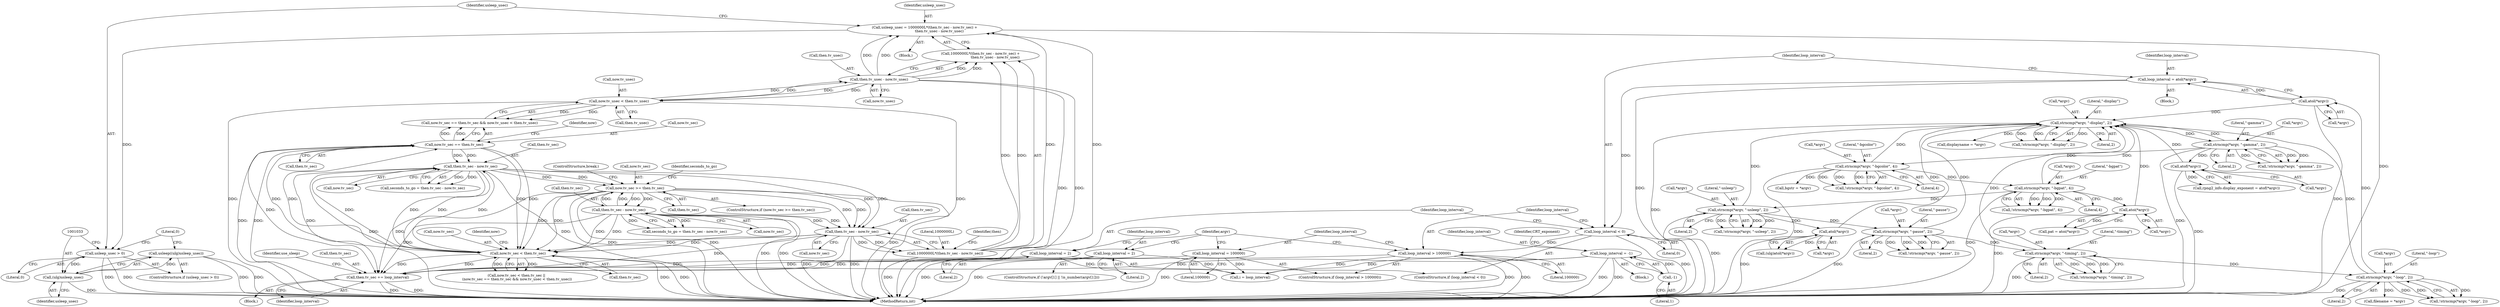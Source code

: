 digraph "0_Android_9d4853418ab2f754c2b63e091c29c5529b8b86ca_8@API" {
"1001031" [label="(Call,usleep((ulg)usleep_usec))"];
"1001032" [label="(Call,(ulg)usleep_usec)"];
"1001028" [label="(Call,usleep_usec > 0)"];
"1001008" [label="(Call,usleep_usec = 1000000L*(then.tv_sec - now.tv_sec) +\n                          then.tv_usec - now.tv_usec)"];
"1001011" [label="(Call,1000000L*(then.tv_sec - now.tv_sec))"];
"1001013" [label="(Call,then.tv_sec - now.tv_sec)"];
"1000987" [label="(Call,then.tv_sec - now.tv_sec)"];
"1000977" [label="(Call,now.tv_sec >= then.tv_sec)"];
"1000911" [label="(Call,then.tv_sec - now.tv_sec)"];
"1000889" [label="(Call,now.tv_sec == then.tv_sec)"];
"1000881" [label="(Call,now.tv_sec < then.tv_sec)"];
"1000808" [label="(Call,then.tv_sec += loop_interval)"];
"1000467" [label="(Call,loop_interval = 2)"];
"1000475" [label="(Call,loop_interval = 100000)"];
"1000451" [label="(Call,loop_interval = 2)"];
"1000472" [label="(Call,loop_interval > 100000)"];
"1000464" [label="(Call,loop_interval < 0)"];
"1000458" [label="(Call,loop_interval = atol(*argv))"];
"1000460" [label="(Call,atol(*argv))"];
"1000431" [label="(Call,strncmp(*argv, \"-loop\", 2))"];
"1000419" [label="(Call,strncmp(*argv, \"-timing\", 2))"];
"1000407" [label="(Call,strncmp(*argv, \"-pause\", 2))"];
"1000379" [label="(Call,strncmp(*argv, \"-usleep\", 2))"];
"1000338" [label="(Call,strncmp(*argv, \"-bgpat\", 4))"];
"1000295" [label="(Call,strncmp(*argv, \"-bgcolor\", 4))"];
"1000262" [label="(Call,strncmp(*argv, \"-gamma\", 2))"];
"1000241" [label="(Call,strncmp(*argv, \"-display\", 2))"];
"1000281" [label="(Call,atof(*argv))"];
"1000398" [label="(Call,atol(*argv))"];
"1000355" [label="(Call,atoi(*argv))"];
"1000174" [label="(Call,loop_interval = -1)"];
"1000176" [label="(Call,-1)"];
"1001020" [label="(Call,then.tv_usec - now.tv_usec)"];
"1000896" [label="(Call,now.tv_usec < then.tv_usec)"];
"1000469" [label="(Literal,2)"];
"1000978" [label="(Call,now.tv_sec)"];
"1000296" [label="(Call,*argv)"];
"1000398" [label="(Call,atol(*argv))"];
"1001007" [label="(Block,)"];
"1000881" [label="(Call,now.tv_sec < then.tv_sec)"];
"1000807" [label="(Block,)"];
"1000255" [label="(Call,displayname = *argv)"];
"1000176" [label="(Call,-1)"];
"1001036" [label="(Literal,0)"];
"1000337" [label="(Call,!strncmp(*argv, \"-bgpat\", 4))"];
"1001024" [label="(Call,now.tv_usec)"];
"1000915" [label="(Call,now.tv_sec)"];
"1001028" [label="(Call,usleep_usec > 0)"];
"1000882" [label="(Call,now.tv_sec)"];
"1000419" [label="(Call,strncmp(*argv, \"-timing\", 2))"];
"1000261" [label="(Call,!strncmp(*argv, \"-gamma\", 2))"];
"1000265" [label="(Literal,\"-gamma\")"];
"1000976" [label="(ControlStructure,if (now.tv_sec >= then.tv_sec))"];
"1001099" [label="(MethodReturn,int)"];
"1000181" [label="(Identifier,CRT_exponent)"];
"1001009" [label="(Identifier,usleep_usec)"];
"1001034" [label="(Identifier,usleep_usec)"];
"1001008" [label="(Call,usleep_usec = 1000000L*(then.tv_sec - now.tv_sec) +\n                          then.tv_usec - now.tv_usec)"];
"1000988" [label="(Call,then.tv_sec)"];
"1000897" [label="(Call,now.tv_usec)"];
"1000263" [label="(Call,*argv)"];
"1000299" [label="(Literal,4)"];
"1000420" [label="(Call,*argv)"];
"1000147" [label="(Block,)"];
"1000880" [label="(Call,now.tv_sec < then.tv_sec ||\n (now.tv_sec == then.tv_sec && now.tv_usec < then.tv_usec))"];
"1000451" [label="(Call,loop_interval = 2)"];
"1000378" [label="(Call,!strncmp(*argv, \"-usleep\", 2))"];
"1000266" [label="(Literal,2)"];
"1000380" [label="(Call,*argv)"];
"1000406" [label="(Call,!strncmp(*argv, \"-pause\", 2))"];
"1000985" [label="(Call,seconds_to_go = then.tv_sec - now.tv_sec)"];
"1001017" [label="(Call,now.tv_sec)"];
"1001027" [label="(ControlStructure,if (usleep_usec > 0))"];
"1000890" [label="(Call,now.tv_sec)"];
"1000853" [label="(Call,i = loop_interval)"];
"1000461" [label="(Call,*argv)"];
"1000356" [label="(Call,*argv)"];
"1000244" [label="(Literal,\"-display\")"];
"1001020" [label="(Call,then.tv_usec - now.tv_usec)"];
"1000463" [label="(ControlStructure,if (loop_interval < 0))"];
"1000453" [label="(Literal,2)"];
"1000431" [label="(Call,strncmp(*argv, \"-loop\", 2))"];
"1000430" [label="(Call,!strncmp(*argv, \"-loop\", 2))"];
"1000177" [label="(Literal,1)"];
"1000435" [label="(Literal,2)"];
"1001011" [label="(Call,1000000L*(then.tv_sec - now.tv_sec))"];
"1000422" [label="(Literal,\"-timing\")"];
"1000407" [label="(Call,strncmp(*argv, \"-pause\", 2))"];
"1000382" [label="(Literal,\"-usleep\")"];
"1000277" [label="(Call,rpng2_info.display_exponent = atof(*argv))"];
"1001031" [label="(Call,usleep((ulg)usleep_usec))"];
"1000814" [label="(Identifier,use_sleep)"];
"1000440" [label="(ControlStructure,if (!argv[1] || !is_number(argv[1])))"];
"1000295" [label="(Call,strncmp(*argv, \"-bgcolor\", 4))"];
"1000477" [label="(Literal,100000)"];
"1000423" [label="(Literal,2)"];
"1000396" [label="(Call,(ulg)atol(*argv))"];
"1000459" [label="(Identifier,loop_interval)"];
"1000467" [label="(Call,loop_interval = 2)"];
"1000408" [label="(Call,*argv)"];
"1000242" [label="(Call,*argv)"];
"1000476" [label="(Identifier,loop_interval)"];
"1000338" [label="(Call,strncmp(*argv, \"-bgpat\", 4))"];
"1000909" [label="(Call,seconds_to_go = then.tv_sec - now.tv_sec)"];
"1000809" [label="(Call,then.tv_sec)"];
"1000900" [label="(Call,then.tv_usec)"];
"1000175" [label="(Identifier,loop_interval)"];
"1000889" [label="(Call,now.tv_sec == then.tv_sec)"];
"1000174" [label="(Call,loop_interval = -1)"];
"1000808" [label="(Call,then.tv_sec += loop_interval)"];
"1000342" [label="(Literal,4)"];
"1000891" [label="(Identifier,now)"];
"1000475" [label="(Call,loop_interval = 100000)"];
"1000468" [label="(Identifier,loop_interval)"];
"1000487" [label="(Call,filename = *argv)"];
"1001012" [label="(Literal,1000000L)"];
"1000339" [label="(Call,*argv)"];
"1000310" [label="(Call,bgstr = *argv)"];
"1000986" [label="(Identifier,seconds_to_go)"];
"1000355" [label="(Call,atoi(*argv))"];
"1000434" [label="(Literal,\"-loop\")"];
"1001010" [label="(Call,1000000L*(then.tv_sec - now.tv_sec) +\n                          then.tv_usec - now.tv_usec)"];
"1000399" [label="(Call,*argv)"];
"1001022" [label="(Identifier,then)"];
"1000241" [label="(Call,strncmp(*argv, \"-display\", 2))"];
"1000410" [label="(Literal,\"-pause\")"];
"1000383" [label="(Literal,2)"];
"1000240" [label="(Call,!strncmp(*argv, \"-display\", 2))"];
"1000893" [label="(Call,then.tv_sec)"];
"1000281" [label="(Call,atof(*argv))"];
"1001013" [label="(Call,then.tv_sec - now.tv_sec)"];
"1000455" [label="(Block,)"];
"1000341" [label="(Literal,\"-bgpat\")"];
"1000984" [label="(ControlStructure,break;)"];
"1000460" [label="(Call,atol(*argv))"];
"1000981" [label="(Call,then.tv_sec)"];
"1000473" [label="(Identifier,loop_interval)"];
"1000458" [label="(Call,loop_interval = atol(*argv))"];
"1000282" [label="(Call,*argv)"];
"1000294" [label="(Call,!strncmp(*argv, \"-bgcolor\", 4))"];
"1000471" [label="(ControlStructure,if (loop_interval > 100000))"];
"1000418" [label="(Call,!strncmp(*argv, \"-timing\", 2))"];
"1000235" [label="(Identifier,argv)"];
"1000896" [label="(Call,now.tv_usec < then.tv_usec)"];
"1000812" [label="(Identifier,loop_interval)"];
"1001029" [label="(Identifier,usleep_usec)"];
"1000262" [label="(Call,strncmp(*argv, \"-gamma\", 2))"];
"1000911" [label="(Call,then.tv_sec - now.tv_sec)"];
"1000991" [label="(Call,now.tv_sec)"];
"1000465" [label="(Identifier,loop_interval)"];
"1000977" [label="(Call,now.tv_sec >= then.tv_sec)"];
"1000245" [label="(Literal,2)"];
"1000472" [label="(Call,loop_interval > 100000)"];
"1000353" [label="(Call,pat = atoi(*argv))"];
"1000885" [label="(Call,then.tv_sec)"];
"1001014" [label="(Call,then.tv_sec)"];
"1001032" [label="(Call,(ulg)usleep_usec)"];
"1001030" [label="(Literal,0)"];
"1000298" [label="(Literal,\"-bgcolor\")"];
"1000912" [label="(Call,then.tv_sec)"];
"1000464" [label="(Call,loop_interval < 0)"];
"1000888" [label="(Call,now.tv_sec == then.tv_sec && now.tv_usec < then.tv_usec)"];
"1000466" [label="(Literal,0)"];
"1000898" [label="(Identifier,now)"];
"1000411" [label="(Literal,2)"];
"1000452" [label="(Identifier,loop_interval)"];
"1000474" [label="(Literal,100000)"];
"1001021" [label="(Call,then.tv_usec)"];
"1000432" [label="(Call,*argv)"];
"1000379" [label="(Call,strncmp(*argv, \"-usleep\", 2))"];
"1000987" [label="(Call,then.tv_sec - now.tv_sec)"];
"1001031" -> "1001027"  [label="AST: "];
"1001031" -> "1001032"  [label="CFG: "];
"1001032" -> "1001031"  [label="AST: "];
"1001036" -> "1001031"  [label="CFG: "];
"1001031" -> "1001099"  [label="DDG: "];
"1001031" -> "1001099"  [label="DDG: "];
"1001032" -> "1001031"  [label="DDG: "];
"1001032" -> "1001034"  [label="CFG: "];
"1001033" -> "1001032"  [label="AST: "];
"1001034" -> "1001032"  [label="AST: "];
"1001032" -> "1001099"  [label="DDG: "];
"1001028" -> "1001032"  [label="DDG: "];
"1001028" -> "1001027"  [label="AST: "];
"1001028" -> "1001030"  [label="CFG: "];
"1001029" -> "1001028"  [label="AST: "];
"1001030" -> "1001028"  [label="AST: "];
"1001033" -> "1001028"  [label="CFG: "];
"1001036" -> "1001028"  [label="CFG: "];
"1001028" -> "1001099"  [label="DDG: "];
"1001028" -> "1001099"  [label="DDG: "];
"1001008" -> "1001028"  [label="DDG: "];
"1001008" -> "1001007"  [label="AST: "];
"1001008" -> "1001010"  [label="CFG: "];
"1001009" -> "1001008"  [label="AST: "];
"1001010" -> "1001008"  [label="AST: "];
"1001029" -> "1001008"  [label="CFG: "];
"1001008" -> "1001099"  [label="DDG: "];
"1001011" -> "1001008"  [label="DDG: "];
"1001011" -> "1001008"  [label="DDG: "];
"1001020" -> "1001008"  [label="DDG: "];
"1001020" -> "1001008"  [label="DDG: "];
"1001011" -> "1001010"  [label="AST: "];
"1001011" -> "1001013"  [label="CFG: "];
"1001012" -> "1001011"  [label="AST: "];
"1001013" -> "1001011"  [label="AST: "];
"1001022" -> "1001011"  [label="CFG: "];
"1001011" -> "1001099"  [label="DDG: "];
"1001011" -> "1001010"  [label="DDG: "];
"1001011" -> "1001010"  [label="DDG: "];
"1001013" -> "1001011"  [label="DDG: "];
"1001013" -> "1001011"  [label="DDG: "];
"1001013" -> "1001017"  [label="CFG: "];
"1001014" -> "1001013"  [label="AST: "];
"1001017" -> "1001013"  [label="AST: "];
"1001013" -> "1001099"  [label="DDG: "];
"1001013" -> "1001099"  [label="DDG: "];
"1001013" -> "1000808"  [label="DDG: "];
"1001013" -> "1000881"  [label="DDG: "];
"1001013" -> "1000881"  [label="DDG: "];
"1000987" -> "1001013"  [label="DDG: "];
"1000987" -> "1001013"  [label="DDG: "];
"1000977" -> "1001013"  [label="DDG: "];
"1000977" -> "1001013"  [label="DDG: "];
"1000911" -> "1001013"  [label="DDG: "];
"1000911" -> "1001013"  [label="DDG: "];
"1000987" -> "1000985"  [label="AST: "];
"1000987" -> "1000991"  [label="CFG: "];
"1000988" -> "1000987"  [label="AST: "];
"1000991" -> "1000987"  [label="AST: "];
"1000985" -> "1000987"  [label="CFG: "];
"1000987" -> "1001099"  [label="DDG: "];
"1000987" -> "1001099"  [label="DDG: "];
"1000987" -> "1000808"  [label="DDG: "];
"1000987" -> "1000881"  [label="DDG: "];
"1000987" -> "1000881"  [label="DDG: "];
"1000987" -> "1000977"  [label="DDG: "];
"1000987" -> "1000977"  [label="DDG: "];
"1000987" -> "1000985"  [label="DDG: "];
"1000987" -> "1000985"  [label="DDG: "];
"1000977" -> "1000987"  [label="DDG: "];
"1000977" -> "1000987"  [label="DDG: "];
"1000977" -> "1000976"  [label="AST: "];
"1000977" -> "1000981"  [label="CFG: "];
"1000978" -> "1000977"  [label="AST: "];
"1000981" -> "1000977"  [label="AST: "];
"1000984" -> "1000977"  [label="CFG: "];
"1000986" -> "1000977"  [label="CFG: "];
"1000977" -> "1001099"  [label="DDG: "];
"1000977" -> "1001099"  [label="DDG: "];
"1000977" -> "1001099"  [label="DDG: "];
"1000977" -> "1000808"  [label="DDG: "];
"1000977" -> "1000881"  [label="DDG: "];
"1000977" -> "1000881"  [label="DDG: "];
"1000911" -> "1000977"  [label="DDG: "];
"1000911" -> "1000977"  [label="DDG: "];
"1000911" -> "1000909"  [label="AST: "];
"1000911" -> "1000915"  [label="CFG: "];
"1000912" -> "1000911"  [label="AST: "];
"1000915" -> "1000911"  [label="AST: "];
"1000909" -> "1000911"  [label="CFG: "];
"1000911" -> "1001099"  [label="DDG: "];
"1000911" -> "1001099"  [label="DDG: "];
"1000911" -> "1000808"  [label="DDG: "];
"1000911" -> "1000881"  [label="DDG: "];
"1000911" -> "1000881"  [label="DDG: "];
"1000911" -> "1000909"  [label="DDG: "];
"1000911" -> "1000909"  [label="DDG: "];
"1000889" -> "1000911"  [label="DDG: "];
"1000889" -> "1000911"  [label="DDG: "];
"1000881" -> "1000911"  [label="DDG: "];
"1000881" -> "1000911"  [label="DDG: "];
"1000889" -> "1000888"  [label="AST: "];
"1000889" -> "1000893"  [label="CFG: "];
"1000890" -> "1000889"  [label="AST: "];
"1000893" -> "1000889"  [label="AST: "];
"1000898" -> "1000889"  [label="CFG: "];
"1000888" -> "1000889"  [label="CFG: "];
"1000889" -> "1001099"  [label="DDG: "];
"1000889" -> "1001099"  [label="DDG: "];
"1000889" -> "1000808"  [label="DDG: "];
"1000889" -> "1000881"  [label="DDG: "];
"1000889" -> "1000881"  [label="DDG: "];
"1000889" -> "1000888"  [label="DDG: "];
"1000889" -> "1000888"  [label="DDG: "];
"1000881" -> "1000889"  [label="DDG: "];
"1000881" -> "1000889"  [label="DDG: "];
"1000881" -> "1000880"  [label="AST: "];
"1000881" -> "1000885"  [label="CFG: "];
"1000882" -> "1000881"  [label="AST: "];
"1000885" -> "1000881"  [label="AST: "];
"1000891" -> "1000881"  [label="CFG: "];
"1000880" -> "1000881"  [label="CFG: "];
"1000881" -> "1001099"  [label="DDG: "];
"1000881" -> "1001099"  [label="DDG: "];
"1000881" -> "1000808"  [label="DDG: "];
"1000881" -> "1000880"  [label="DDG: "];
"1000881" -> "1000880"  [label="DDG: "];
"1000808" -> "1000881"  [label="DDG: "];
"1000808" -> "1000807"  [label="AST: "];
"1000808" -> "1000812"  [label="CFG: "];
"1000809" -> "1000808"  [label="AST: "];
"1000812" -> "1000808"  [label="AST: "];
"1000814" -> "1000808"  [label="CFG: "];
"1000808" -> "1001099"  [label="DDG: "];
"1000808" -> "1001099"  [label="DDG: "];
"1000467" -> "1000808"  [label="DDG: "];
"1000475" -> "1000808"  [label="DDG: "];
"1000451" -> "1000808"  [label="DDG: "];
"1000472" -> "1000808"  [label="DDG: "];
"1000174" -> "1000808"  [label="DDG: "];
"1000467" -> "1000463"  [label="AST: "];
"1000467" -> "1000469"  [label="CFG: "];
"1000468" -> "1000467"  [label="AST: "];
"1000469" -> "1000467"  [label="AST: "];
"1000235" -> "1000467"  [label="CFG: "];
"1000467" -> "1001099"  [label="DDG: "];
"1000467" -> "1000853"  [label="DDG: "];
"1000475" -> "1000471"  [label="AST: "];
"1000475" -> "1000477"  [label="CFG: "];
"1000476" -> "1000475"  [label="AST: "];
"1000477" -> "1000475"  [label="AST: "];
"1000235" -> "1000475"  [label="CFG: "];
"1000475" -> "1001099"  [label="DDG: "];
"1000475" -> "1000853"  [label="DDG: "];
"1000451" -> "1000440"  [label="AST: "];
"1000451" -> "1000453"  [label="CFG: "];
"1000452" -> "1000451"  [label="AST: "];
"1000453" -> "1000451"  [label="AST: "];
"1000235" -> "1000451"  [label="CFG: "];
"1000451" -> "1001099"  [label="DDG: "];
"1000451" -> "1000853"  [label="DDG: "];
"1000472" -> "1000471"  [label="AST: "];
"1000472" -> "1000474"  [label="CFG: "];
"1000473" -> "1000472"  [label="AST: "];
"1000474" -> "1000472"  [label="AST: "];
"1000235" -> "1000472"  [label="CFG: "];
"1000476" -> "1000472"  [label="CFG: "];
"1000472" -> "1001099"  [label="DDG: "];
"1000472" -> "1001099"  [label="DDG: "];
"1000464" -> "1000472"  [label="DDG: "];
"1000472" -> "1000853"  [label="DDG: "];
"1000464" -> "1000463"  [label="AST: "];
"1000464" -> "1000466"  [label="CFG: "];
"1000465" -> "1000464"  [label="AST: "];
"1000466" -> "1000464"  [label="AST: "];
"1000468" -> "1000464"  [label="CFG: "];
"1000473" -> "1000464"  [label="CFG: "];
"1000464" -> "1001099"  [label="DDG: "];
"1000458" -> "1000464"  [label="DDG: "];
"1000458" -> "1000455"  [label="AST: "];
"1000458" -> "1000460"  [label="CFG: "];
"1000459" -> "1000458"  [label="AST: "];
"1000460" -> "1000458"  [label="AST: "];
"1000465" -> "1000458"  [label="CFG: "];
"1000458" -> "1001099"  [label="DDG: "];
"1000460" -> "1000458"  [label="DDG: "];
"1000460" -> "1000461"  [label="CFG: "];
"1000461" -> "1000460"  [label="AST: "];
"1000460" -> "1001099"  [label="DDG: "];
"1000460" -> "1000241"  [label="DDG: "];
"1000431" -> "1000460"  [label="DDG: "];
"1000431" -> "1000430"  [label="AST: "];
"1000431" -> "1000435"  [label="CFG: "];
"1000432" -> "1000431"  [label="AST: "];
"1000434" -> "1000431"  [label="AST: "];
"1000435" -> "1000431"  [label="AST: "];
"1000430" -> "1000431"  [label="CFG: "];
"1000431" -> "1001099"  [label="DDG: "];
"1000431" -> "1000241"  [label="DDG: "];
"1000431" -> "1000430"  [label="DDG: "];
"1000431" -> "1000430"  [label="DDG: "];
"1000431" -> "1000430"  [label="DDG: "];
"1000419" -> "1000431"  [label="DDG: "];
"1000431" -> "1000487"  [label="DDG: "];
"1000419" -> "1000418"  [label="AST: "];
"1000419" -> "1000423"  [label="CFG: "];
"1000420" -> "1000419"  [label="AST: "];
"1000422" -> "1000419"  [label="AST: "];
"1000423" -> "1000419"  [label="AST: "];
"1000418" -> "1000419"  [label="CFG: "];
"1000419" -> "1001099"  [label="DDG: "];
"1000419" -> "1000241"  [label="DDG: "];
"1000419" -> "1000418"  [label="DDG: "];
"1000419" -> "1000418"  [label="DDG: "];
"1000419" -> "1000418"  [label="DDG: "];
"1000407" -> "1000419"  [label="DDG: "];
"1000407" -> "1000406"  [label="AST: "];
"1000407" -> "1000411"  [label="CFG: "];
"1000408" -> "1000407"  [label="AST: "];
"1000410" -> "1000407"  [label="AST: "];
"1000411" -> "1000407"  [label="AST: "];
"1000406" -> "1000407"  [label="CFG: "];
"1000407" -> "1001099"  [label="DDG: "];
"1000407" -> "1000241"  [label="DDG: "];
"1000407" -> "1000406"  [label="DDG: "];
"1000407" -> "1000406"  [label="DDG: "];
"1000407" -> "1000406"  [label="DDG: "];
"1000379" -> "1000407"  [label="DDG: "];
"1000379" -> "1000378"  [label="AST: "];
"1000379" -> "1000383"  [label="CFG: "];
"1000380" -> "1000379"  [label="AST: "];
"1000382" -> "1000379"  [label="AST: "];
"1000383" -> "1000379"  [label="AST: "];
"1000378" -> "1000379"  [label="CFG: "];
"1000379" -> "1001099"  [label="DDG: "];
"1000379" -> "1000241"  [label="DDG: "];
"1000379" -> "1000378"  [label="DDG: "];
"1000379" -> "1000378"  [label="DDG: "];
"1000379" -> "1000378"  [label="DDG: "];
"1000338" -> "1000379"  [label="DDG: "];
"1000379" -> "1000398"  [label="DDG: "];
"1000338" -> "1000337"  [label="AST: "];
"1000338" -> "1000342"  [label="CFG: "];
"1000339" -> "1000338"  [label="AST: "];
"1000341" -> "1000338"  [label="AST: "];
"1000342" -> "1000338"  [label="AST: "];
"1000337" -> "1000338"  [label="CFG: "];
"1000338" -> "1001099"  [label="DDG: "];
"1000338" -> "1000241"  [label="DDG: "];
"1000338" -> "1000337"  [label="DDG: "];
"1000338" -> "1000337"  [label="DDG: "];
"1000338" -> "1000337"  [label="DDG: "];
"1000295" -> "1000338"  [label="DDG: "];
"1000338" -> "1000355"  [label="DDG: "];
"1000295" -> "1000294"  [label="AST: "];
"1000295" -> "1000299"  [label="CFG: "];
"1000296" -> "1000295"  [label="AST: "];
"1000298" -> "1000295"  [label="AST: "];
"1000299" -> "1000295"  [label="AST: "];
"1000294" -> "1000295"  [label="CFG: "];
"1000295" -> "1001099"  [label="DDG: "];
"1000295" -> "1000241"  [label="DDG: "];
"1000295" -> "1000294"  [label="DDG: "];
"1000295" -> "1000294"  [label="DDG: "];
"1000295" -> "1000294"  [label="DDG: "];
"1000262" -> "1000295"  [label="DDG: "];
"1000295" -> "1000310"  [label="DDG: "];
"1000262" -> "1000261"  [label="AST: "];
"1000262" -> "1000266"  [label="CFG: "];
"1000263" -> "1000262"  [label="AST: "];
"1000265" -> "1000262"  [label="AST: "];
"1000266" -> "1000262"  [label="AST: "];
"1000261" -> "1000262"  [label="CFG: "];
"1000262" -> "1001099"  [label="DDG: "];
"1000262" -> "1000241"  [label="DDG: "];
"1000262" -> "1000261"  [label="DDG: "];
"1000262" -> "1000261"  [label="DDG: "];
"1000262" -> "1000261"  [label="DDG: "];
"1000241" -> "1000262"  [label="DDG: "];
"1000262" -> "1000281"  [label="DDG: "];
"1000241" -> "1000240"  [label="AST: "];
"1000241" -> "1000245"  [label="CFG: "];
"1000242" -> "1000241"  [label="AST: "];
"1000244" -> "1000241"  [label="AST: "];
"1000245" -> "1000241"  [label="AST: "];
"1000240" -> "1000241"  [label="CFG: "];
"1000241" -> "1001099"  [label="DDG: "];
"1000241" -> "1000240"  [label="DDG: "];
"1000241" -> "1000240"  [label="DDG: "];
"1000241" -> "1000240"  [label="DDG: "];
"1000281" -> "1000241"  [label="DDG: "];
"1000398" -> "1000241"  [label="DDG: "];
"1000355" -> "1000241"  [label="DDG: "];
"1000241" -> "1000255"  [label="DDG: "];
"1000281" -> "1000277"  [label="AST: "];
"1000281" -> "1000282"  [label="CFG: "];
"1000282" -> "1000281"  [label="AST: "];
"1000277" -> "1000281"  [label="CFG: "];
"1000281" -> "1001099"  [label="DDG: "];
"1000281" -> "1000277"  [label="DDG: "];
"1000398" -> "1000396"  [label="AST: "];
"1000398" -> "1000399"  [label="CFG: "];
"1000399" -> "1000398"  [label="AST: "];
"1000396" -> "1000398"  [label="CFG: "];
"1000398" -> "1001099"  [label="DDG: "];
"1000398" -> "1000396"  [label="DDG: "];
"1000355" -> "1000353"  [label="AST: "];
"1000355" -> "1000356"  [label="CFG: "];
"1000356" -> "1000355"  [label="AST: "];
"1000353" -> "1000355"  [label="CFG: "];
"1000355" -> "1001099"  [label="DDG: "];
"1000355" -> "1000353"  [label="DDG: "];
"1000174" -> "1000147"  [label="AST: "];
"1000174" -> "1000176"  [label="CFG: "];
"1000175" -> "1000174"  [label="AST: "];
"1000176" -> "1000174"  [label="AST: "];
"1000181" -> "1000174"  [label="CFG: "];
"1000174" -> "1001099"  [label="DDG: "];
"1000174" -> "1001099"  [label="DDG: "];
"1000176" -> "1000174"  [label="DDG: "];
"1000174" -> "1000853"  [label="DDG: "];
"1000176" -> "1000177"  [label="CFG: "];
"1000177" -> "1000176"  [label="AST: "];
"1001020" -> "1001010"  [label="AST: "];
"1001020" -> "1001024"  [label="CFG: "];
"1001021" -> "1001020"  [label="AST: "];
"1001024" -> "1001020"  [label="AST: "];
"1001010" -> "1001020"  [label="CFG: "];
"1001020" -> "1001099"  [label="DDG: "];
"1001020" -> "1001099"  [label="DDG: "];
"1001020" -> "1000896"  [label="DDG: "];
"1001020" -> "1000896"  [label="DDG: "];
"1001020" -> "1001010"  [label="DDG: "];
"1001020" -> "1001010"  [label="DDG: "];
"1000896" -> "1001020"  [label="DDG: "];
"1000896" -> "1001020"  [label="DDG: "];
"1000896" -> "1000888"  [label="AST: "];
"1000896" -> "1000900"  [label="CFG: "];
"1000897" -> "1000896"  [label="AST: "];
"1000900" -> "1000896"  [label="AST: "];
"1000888" -> "1000896"  [label="CFG: "];
"1000896" -> "1001099"  [label="DDG: "];
"1000896" -> "1001099"  [label="DDG: "];
"1000896" -> "1000888"  [label="DDG: "];
"1000896" -> "1000888"  [label="DDG: "];
}
